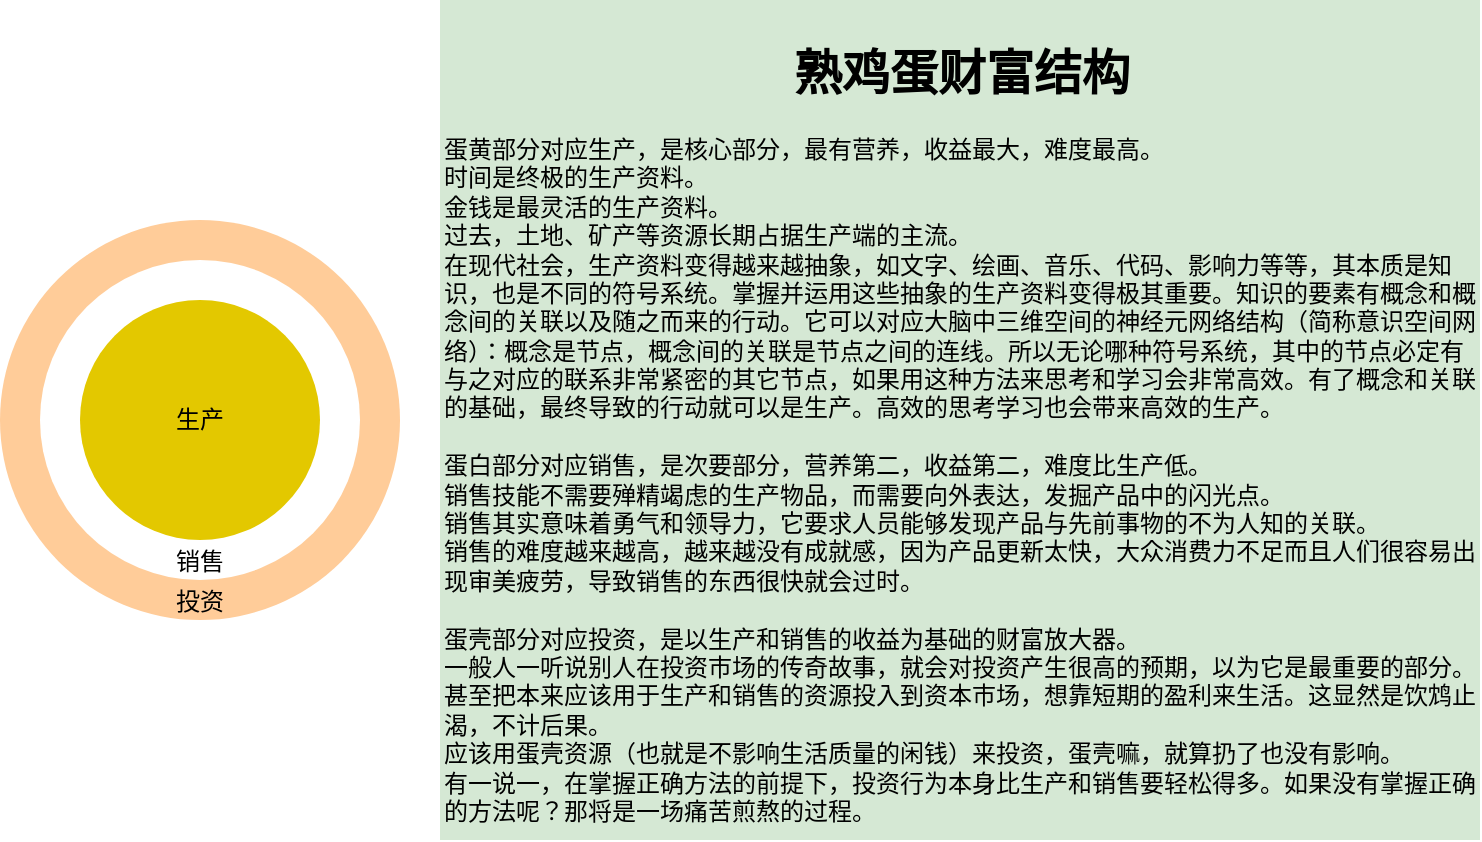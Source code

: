 <mxfile version="26.0.3">
  <diagram name="第 1 页" id="D5H8AzT_VC-e517OlI4p">
    <mxGraphModel dx="1050" dy="522" grid="1" gridSize="10" guides="1" tooltips="1" connect="1" arrows="1" fold="1" page="1" pageScale="1" pageWidth="827" pageHeight="1169" math="0" shadow="0">
      <root>
        <mxCell id="0" />
        <mxCell id="1" parent="0" />
        <mxCell id="7c-vlIwbRYnSEmysqgc2-5" value="&lt;h1 style=&quot;text-align: center;&quot;&gt;熟鸡蛋财富结构&lt;/h1&gt;&lt;div&gt;&lt;span style=&quot;background-color: transparent; color: light-dark(rgb(0, 0, 0), rgb(255, 255, 255));&quot;&gt;蛋黄部分对应生产，是核心部分，最有营养，收益最大，难度最高。&lt;/span&gt;&lt;/div&gt;&lt;div&gt;时间是终极的生产资料。&lt;/div&gt;&lt;div&gt;金钱是最灵活的生产资料。&lt;/div&gt;&lt;div&gt;过去，土地、矿产等资源长期占据生产端的主流。&lt;/div&gt;&lt;div&gt;在现代社会，生产资料变得越来越抽象，如文字、绘画、音乐、代码、影响力等等，其本质是知识，也是不同的符号系统。掌握并运用这些抽象的生产资料变得极其重要。知识的要素有概念和概念间的关联以及随之而来的行动。它可以对应大脑中三维空间的神经元网络结构（简称意识空间网络）：概念是节点，概念间的关联是节点之间的连线。所以无论哪种符号系统，其中的节点必定有与之对应的联系非常紧密的其它节点，如果用这种方法来思考和学习会非常高效。有了概念和关联的基础，最终导致的行动就可以是生产。高效的思考学习也会带来高效的生产。&lt;br&gt;&lt;div&gt;&lt;br&gt;&lt;/div&gt;&lt;div&gt;蛋白部分对应销售，是次要部分，营养第二，收益第二，难度比生产低。&lt;/div&gt;&lt;div&gt;销售技能不需要殚精竭虑的生产物品，而需要向外表达，发掘产品中的闪光点。&lt;/div&gt;&lt;div&gt;销售其实意味着勇气和领导力，它要求人员能够发现产品与先前事物的不为人知的关联。&lt;/div&gt;&lt;div&gt;销售的难度越来越高，越来越没有成就感，因为产品更新太快，大众消费力不足而且人们很容易出现审美疲劳，导致销售的东西很快就会过时。&lt;/div&gt;&lt;div&gt;&lt;br&gt;&lt;/div&gt;&lt;div&gt;蛋壳部分对应投资，是以生产和销售的收益为基础的财富放大器。&lt;/div&gt;&lt;div&gt;一般人一听说别人在投资市场的传奇故事，就会对投资产生很高的预期，以为它是最重要的部分。甚至把本来应该用于生产和销售的资源投入到资本市场，想靠短期的盈利来生活&lt;span style=&quot;background-color: transparent; color: light-dark(rgb(0, 0, 0), rgb(255, 255, 255));&quot;&gt;。这显然是饮鸩止渴，不计后果。&lt;/span&gt;&lt;/div&gt;&lt;/div&gt;&lt;div&gt;&lt;span style=&quot;background-color: transparent; color: light-dark(rgb(0, 0, 0), rgb(255, 255, 255));&quot;&gt;应该用蛋壳资源（也就是不影响生活质量的闲钱）来投资，蛋壳嘛，就算扔了也没有影响。&lt;/span&gt;&lt;/div&gt;&lt;div&gt;&lt;span style=&quot;background-color: transparent; color: light-dark(rgb(0, 0, 0), rgb(255, 255, 255));&quot;&gt;有一说一，在掌握正确方法的前提下，投资行为本身比生产和销售要轻松得多。如果没有掌握正确的方法呢？那将是一场痛苦煎熬的过程。&lt;/span&gt;&lt;/div&gt;" style="text;html=1;align=left;verticalAlign=top;whiteSpace=wrap;rounded=0;fillColor=#d5e8d4;strokeColor=none;" parent="1" vertex="1">
          <mxGeometry x="260" y="40" width="520" height="420" as="geometry" />
        </mxCell>
        <mxCell id="h8QcNllU9ZV6T4oXcYrq-1" value="" style="group" vertex="1" connectable="0" parent="1">
          <mxGeometry x="40" y="150" width="200" height="200" as="geometry" />
        </mxCell>
        <mxCell id="7c-vlIwbRYnSEmysqgc2-3" value="投资" style="ellipse;whiteSpace=wrap;html=1;aspect=fixed;fillColor=#ffcc99;strokeColor=none;verticalAlign=bottom;" parent="h8QcNllU9ZV6T4oXcYrq-1" vertex="1">
          <mxGeometry width="200" height="200" as="geometry" />
        </mxCell>
        <mxCell id="7c-vlIwbRYnSEmysqgc2-2" value="销售" style="ellipse;whiteSpace=wrap;html=1;aspect=fixed;strokeColor=none;verticalAlign=bottom;" parent="h8QcNllU9ZV6T4oXcYrq-1" vertex="1">
          <mxGeometry x="20" y="20" width="160" height="160" as="geometry" />
        </mxCell>
        <mxCell id="7c-vlIwbRYnSEmysqgc2-1" value="生产" style="ellipse;whiteSpace=wrap;html=1;aspect=fixed;fillColor=#e3c800;strokeColor=none;gradientDirection=radial;fontColor=#000000;" parent="h8QcNllU9ZV6T4oXcYrq-1" vertex="1">
          <mxGeometry x="40" y="40" width="120" height="120" as="geometry" />
        </mxCell>
      </root>
    </mxGraphModel>
  </diagram>
</mxfile>
